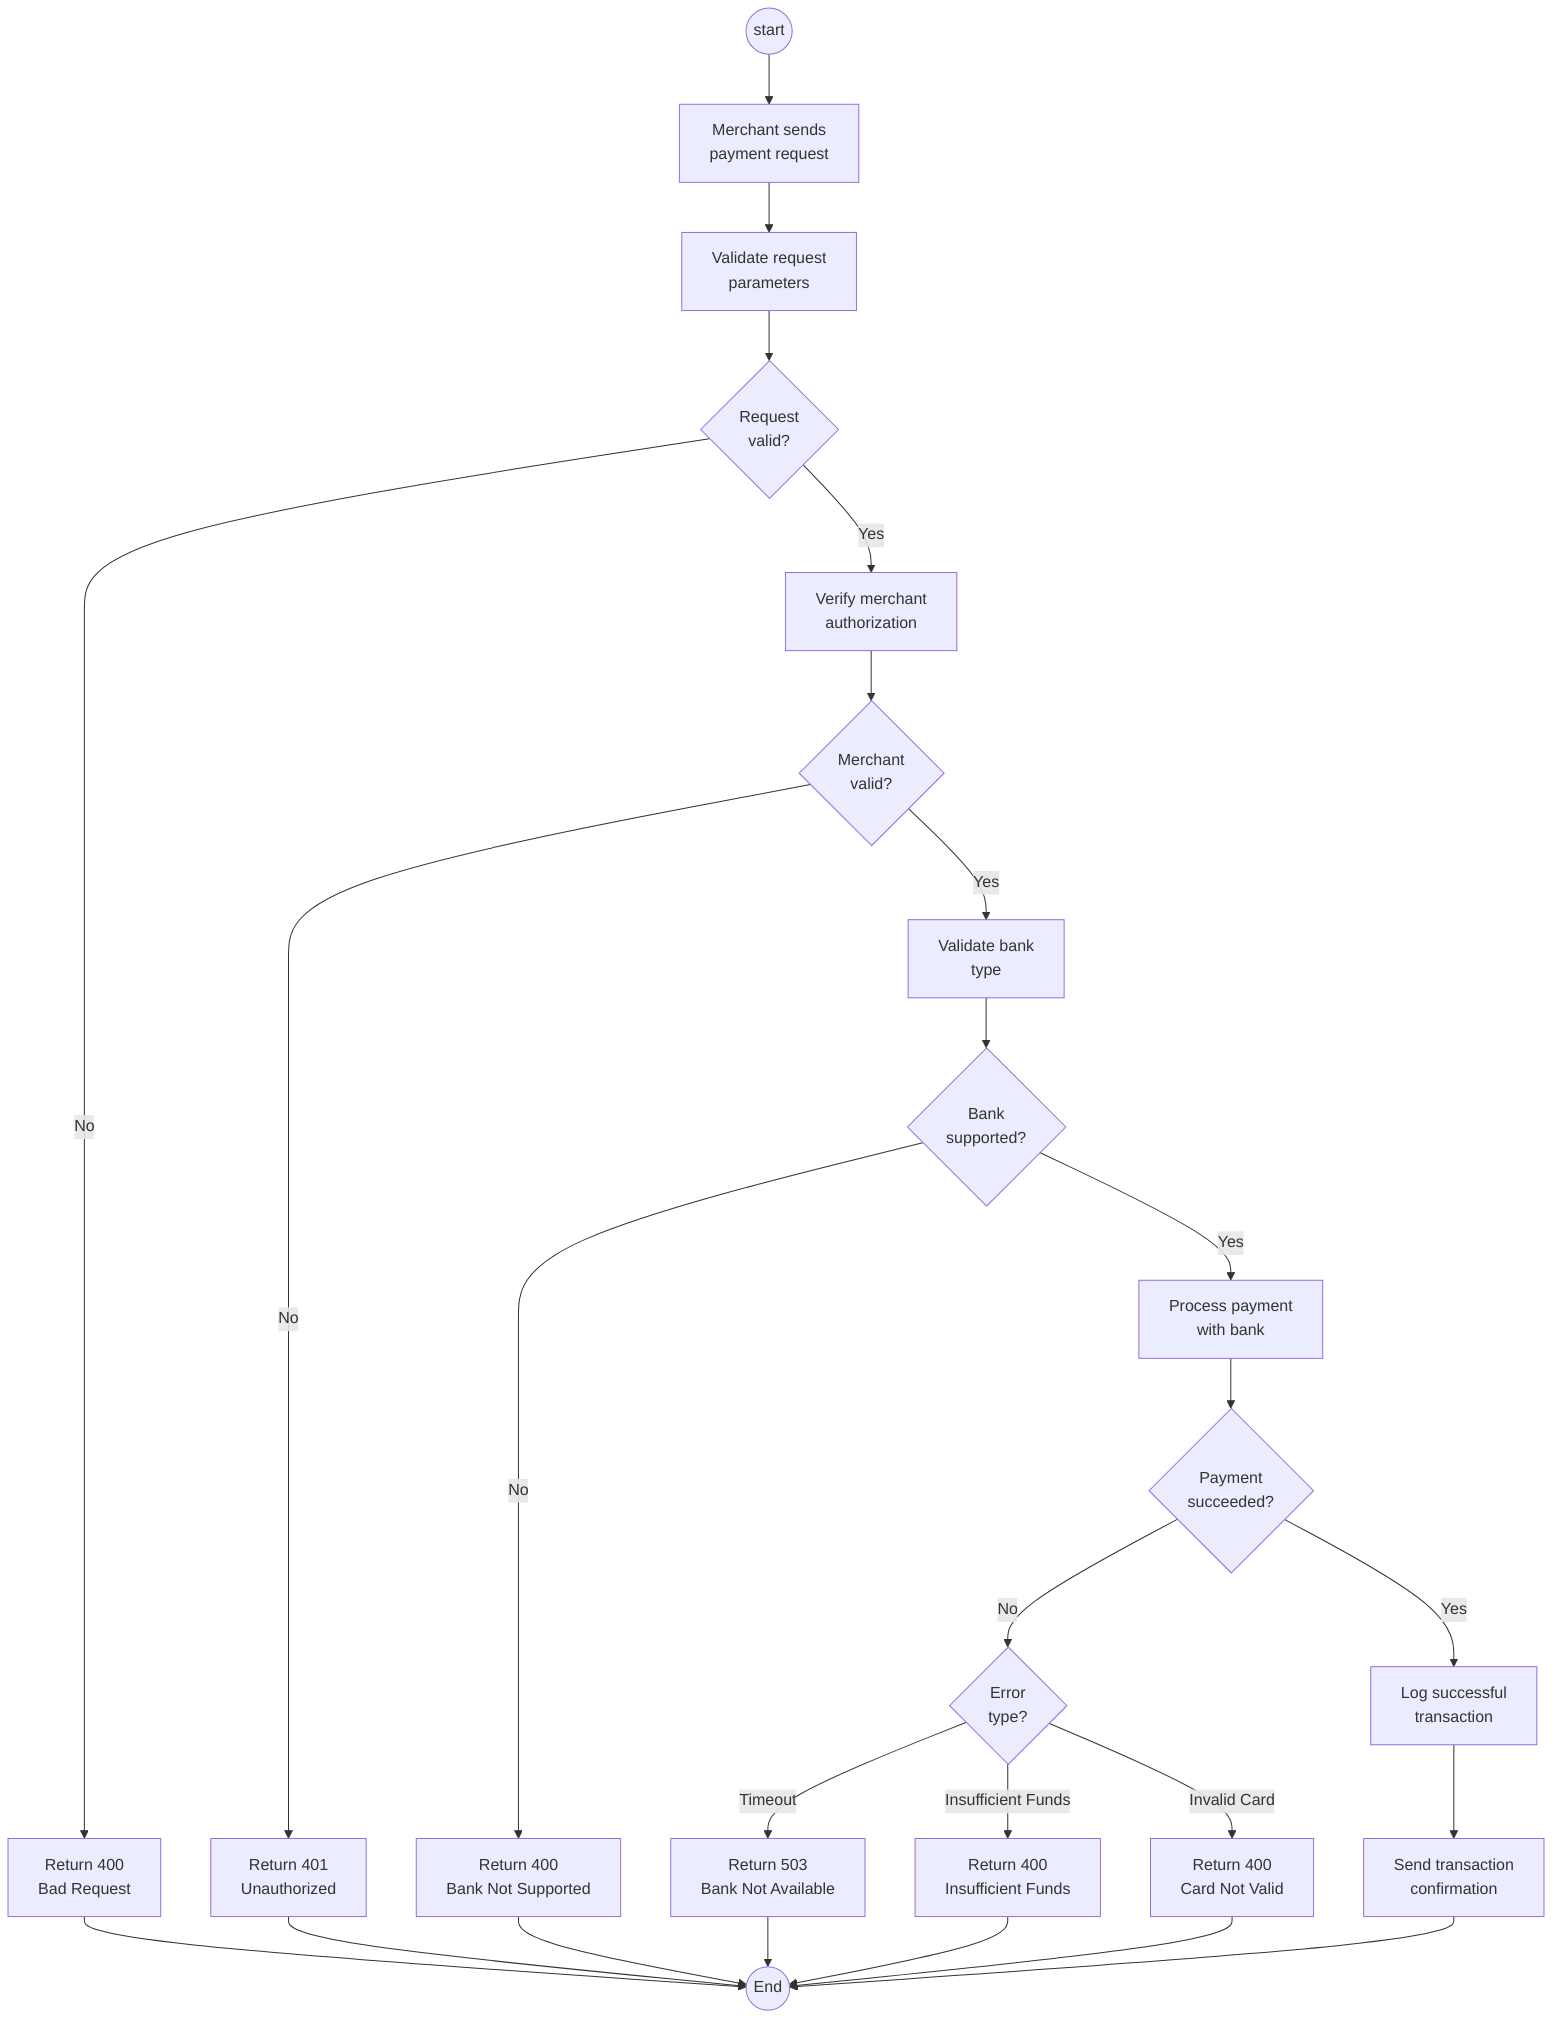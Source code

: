 flowchart TD
    start((start)) --> browse[Merchant sends\npayment request]
    
    browse --> validateRequest[Validate request\nparameters]
    validateRequest --> reqValid{Request\nvalid?}
    
    reqValid -->|No| error1[Return 400\nBad Request]
    reqValid -->|Yes| authMerchant[Verify merchant\nauthorization]
    
    authMerchant --> merchantValid{Merchant\nvalid?}
    merchantValid -->|No| error2[Return 401\nUnauthorized]
    
    merchantValid -->|Yes| validateBank[Validate bank\ntype]
    validateBank --> bankValid{Bank\nsupported?}
    
    bankValid -->|No| error3[Return 400\nBank Not Supported]
    bankValid -->|Yes| processPayment[Process payment\nwith bank]
    
    processPayment --> paymentSuccess{Payment\nsucceeded?}
    
    paymentSuccess -->|No| checkErrorType{Error\ntype?}
    checkErrorType -->|Timeout| error4[Return 503\nBank Not Available]
    checkErrorType -->|Insufficient Funds| error5[Return 400\nInsufficient Funds]
    checkErrorType -->|Invalid Card| error6[Return 400\nCard Not Valid]
    
    paymentSuccess -->|Yes| logSuccess[Log successful\ntransaction]
    logSuccess --> sendConfirmation[Send transaction\nconfirmation]
    sendConfirmation --> finish((End))
    
    error1 --> finish
    error2 --> finish
    error3 --> finish
    error4 --> finish
    error5 --> finish
    error6 --> finish